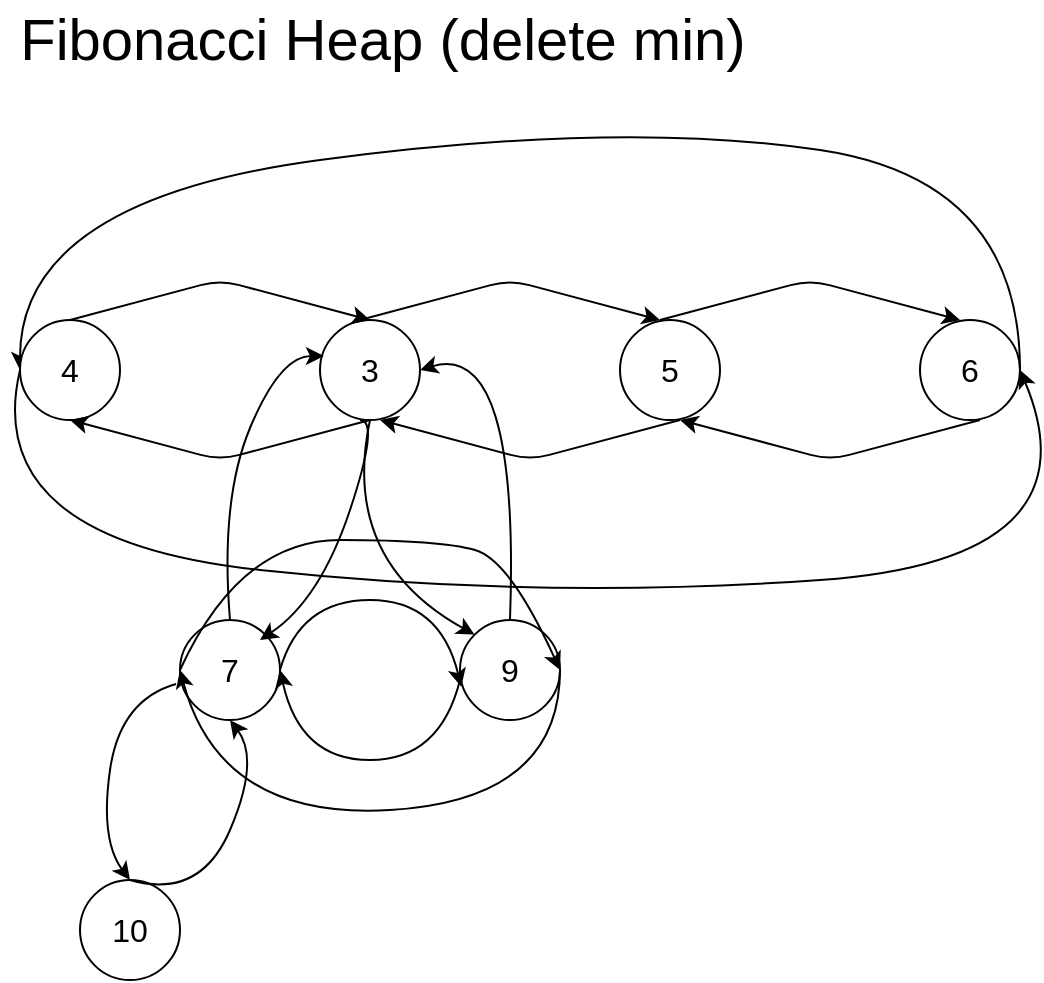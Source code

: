 <mxfile version="15.3.7"><diagram id="IUSecsTyao0zLv1FvFrw" name="Page-1"><mxGraphModel dx="2062" dy="1094" grid="1" gridSize="10" guides="1" tooltips="1" connect="1" arrows="1" fold="1" page="1" pageScale="1" pageWidth="600" pageHeight="600" math="0" shadow="0"><root><mxCell id="0"/><mxCell id="1" parent="0"/><mxCell id="vzmj6akfb7Hf1OjExcKF-35" value="Fibonacci Heap (delete min)&amp;nbsp;" style="text;html=1;align=center;verticalAlign=middle;resizable=0;points=[];autosize=1;strokeColor=none;fillColor=none;fontSize=29;" parent="1" vertex="1"><mxGeometry x="30" y="20" width="390" height="40" as="geometry"/></mxCell><mxCell id="Rw2WkLAJAlcWmnNBL5w1-1" value="&lt;font style=&quot;font-size: 16px&quot;&gt;6&lt;/font&gt;" style="ellipse;whiteSpace=wrap;html=1;aspect=fixed;" parent="1" vertex="1"><mxGeometry x="490" y="180" width="50" height="50" as="geometry"/></mxCell><mxCell id="vzmj6akfb7Hf1OjExcKF-17" value="" style="curved=1;endArrow=classic;html=1;exitX=1;exitY=0.5;exitDx=0;exitDy=0;entryX=0;entryY=0.5;entryDx=0;entryDy=0;" parent="1" source="Rw2WkLAJAlcWmnNBL5w1-1" target="vzmj6akfb7Hf1OjExcKF-1" edge="1"><mxGeometry width="50" height="50" relative="1" as="geometry"><mxPoint x="200" y="570" as="sourcePoint"/><mxPoint x="250" y="520" as="targetPoint"/><Array as="points"><mxPoint x="540" y="110"/><mxPoint x="340" y="80"/><mxPoint x="40" y="120"/></Array></mxGeometry></mxCell><mxCell id="vzmj6akfb7Hf1OjExcKF-1" value="&lt;font style=&quot;font-size: 16px&quot;&gt;4&lt;/font&gt;" style="ellipse;whiteSpace=wrap;html=1;aspect=fixed;" parent="1" vertex="1"><mxGeometry x="40" y="180" width="50" height="50" as="geometry"/></mxCell><mxCell id="vzmj6akfb7Hf1OjExcKF-6" value="&lt;font style=&quot;font-size: 16px&quot;&gt;3&lt;/font&gt;" style="ellipse;whiteSpace=wrap;html=1;aspect=fixed;" parent="1" vertex="1"><mxGeometry x="190" y="180" width="50" height="50" as="geometry"/></mxCell><mxCell id="vzmj6akfb7Hf1OjExcKF-7" value="&lt;font style=&quot;font-size: 16px&quot;&gt;5&lt;/font&gt;" style="ellipse;whiteSpace=wrap;html=1;aspect=fixed;" parent="1" vertex="1"><mxGeometry x="340" y="180" width="50" height="50" as="geometry"/></mxCell><mxCell id="vzmj6akfb7Hf1OjExcKF-9" value="" style="endArrow=classic;html=1;exitX=0.5;exitY=0;exitDx=0;exitDy=0;entryX=0.5;entryY=0;entryDx=0;entryDy=0;" parent="1" source="vzmj6akfb7Hf1OjExcKF-1" target="vzmj6akfb7Hf1OjExcKF-6" edge="1"><mxGeometry x="20" y="80" width="50" height="50" as="geometry"><mxPoint x="200" y="570" as="sourcePoint"/><mxPoint x="250" y="520" as="targetPoint"/><Array as="points"><mxPoint x="140" y="160"/></Array></mxGeometry></mxCell><mxCell id="vzmj6akfb7Hf1OjExcKF-10" value="" style="endArrow=classic;html=1;exitX=0.5;exitY=0;exitDx=0;exitDy=0;entryX=0.5;entryY=0;entryDx=0;entryDy=0;" parent="1" edge="1"><mxGeometry x="20" y="80" width="50" height="50" as="geometry"><mxPoint x="210" y="180" as="sourcePoint"/><mxPoint x="360" y="180" as="targetPoint"/><Array as="points"><mxPoint x="285" y="160"/></Array></mxGeometry></mxCell><mxCell id="vzmj6akfb7Hf1OjExcKF-11" value="" style="endArrow=classic;html=1;exitX=0.5;exitY=0;exitDx=0;exitDy=0;entryX=0.5;entryY=0;entryDx=0;entryDy=0;" parent="1" edge="1"><mxGeometry x="20" y="80" width="50" height="50" as="geometry"><mxPoint x="360" y="180" as="sourcePoint"/><mxPoint x="510" y="180" as="targetPoint"/><Array as="points"><mxPoint x="435" y="160"/></Array></mxGeometry></mxCell><mxCell id="vzmj6akfb7Hf1OjExcKF-13" value="" style="endArrow=classic;html=1;exitX=0.5;exitY=1;exitDx=0;exitDy=0;entryX=0.5;entryY=1;entryDx=0;entryDy=0;" parent="1" source="vzmj6akfb7Hf1OjExcKF-6" target="vzmj6akfb7Hf1OjExcKF-1" edge="1"><mxGeometry x="20" y="80" width="50" height="50" as="geometry"><mxPoint x="200" y="570" as="sourcePoint"/><mxPoint x="250" y="520" as="targetPoint"/><Array as="points"><mxPoint x="140" y="250"/></Array></mxGeometry></mxCell><mxCell id="vzmj6akfb7Hf1OjExcKF-14" value="" style="endArrow=classic;html=1;exitX=0.5;exitY=1;exitDx=0;exitDy=0;entryX=0.5;entryY=1;entryDx=0;entryDy=0;" parent="1" edge="1"><mxGeometry x="20" y="80" width="50" height="50" as="geometry"><mxPoint x="370" y="230" as="sourcePoint"/><mxPoint x="220" y="230" as="targetPoint"/><Array as="points"><mxPoint x="295" y="250"/></Array></mxGeometry></mxCell><mxCell id="vzmj6akfb7Hf1OjExcKF-15" value="" style="endArrow=classic;html=1;exitX=0.5;exitY=1;exitDx=0;exitDy=0;entryX=0.5;entryY=1;entryDx=0;entryDy=0;" parent="1" edge="1"><mxGeometry x="20" y="80" width="50" height="50" as="geometry"><mxPoint x="520" y="230" as="sourcePoint"/><mxPoint x="370" y="230" as="targetPoint"/><Array as="points"><mxPoint x="445" y="250"/></Array></mxGeometry></mxCell><mxCell id="vzmj6akfb7Hf1OjExcKF-18" value="" style="curved=1;endArrow=classic;html=1;exitX=0;exitY=0.5;exitDx=0;exitDy=0;entryX=1;entryY=0.5;entryDx=0;entryDy=0;" parent="1" source="vzmj6akfb7Hf1OjExcKF-1" target="Rw2WkLAJAlcWmnNBL5w1-1" edge="1"><mxGeometry x="20" y="80" width="50" height="50" as="geometry"><mxPoint x="590" y="515" as="sourcePoint"/><mxPoint x="550" y="210" as="targetPoint"/><Array as="points"><mxPoint x="20" y="290"/><mxPoint x="300" y="320"/><mxPoint x="580" y="300"/></Array></mxGeometry></mxCell><mxCell id="vzmj6akfb7Hf1OjExcKF-20" value="&lt;font style=&quot;font-size: 16px&quot;&gt;7&lt;/font&gt;" style="ellipse;whiteSpace=wrap;html=1;aspect=fixed;" parent="1" vertex="1"><mxGeometry x="120" y="330" width="50" height="50" as="geometry"/></mxCell><mxCell id="vzmj6akfb7Hf1OjExcKF-21" value="&lt;font style=&quot;font-size: 16px&quot;&gt;9&lt;/font&gt;" style="ellipse;whiteSpace=wrap;html=1;aspect=fixed;" parent="1" vertex="1"><mxGeometry x="260" y="330" width="50" height="50" as="geometry"/></mxCell><mxCell id="vzmj6akfb7Hf1OjExcKF-23" value="" style="curved=1;endArrow=classic;html=1;exitX=1;exitY=0.5;exitDx=0;exitDy=0;entryX=0.013;entryY=0.667;entryDx=0;entryDy=0;entryPerimeter=0;" parent="1" source="vzmj6akfb7Hf1OjExcKF-20" target="vzmj6akfb7Hf1OjExcKF-21" edge="1"><mxGeometry x="20" y="80" width="50" height="50" as="geometry"><mxPoint x="200" y="570" as="sourcePoint"/><mxPoint x="250" y="520" as="targetPoint"/><Array as="points"><mxPoint x="180" y="320"/><mxPoint x="250" y="320"/></Array></mxGeometry></mxCell><mxCell id="vzmj6akfb7Hf1OjExcKF-24" value="" style="curved=1;endArrow=classic;html=1;entryX=1;entryY=0.5;entryDx=0;entryDy=0;" parent="1" target="vzmj6akfb7Hf1OjExcKF-20" edge="1"><mxGeometry x="20" y="80" width="50" height="50" as="geometry"><mxPoint x="260" y="360" as="sourcePoint"/><mxPoint x="250" y="520" as="targetPoint"/><Array as="points"><mxPoint x="250" y="400"/><mxPoint x="180" y="400"/></Array></mxGeometry></mxCell><mxCell id="vzmj6akfb7Hf1OjExcKF-25" value="&lt;font style=&quot;font-size: 16px&quot;&gt;10&lt;/font&gt;" style="ellipse;whiteSpace=wrap;html=1;aspect=fixed;" parent="1" vertex="1"><mxGeometry x="70" y="460" width="50" height="50" as="geometry"/></mxCell><mxCell id="vzmj6akfb7Hf1OjExcKF-26" value="" style="curved=1;endArrow=classic;html=1;exitX=-0.04;exitY=0.64;exitDx=0;exitDy=0;exitPerimeter=0;entryX=0.5;entryY=0;entryDx=0;entryDy=0;" parent="1" source="vzmj6akfb7Hf1OjExcKF-20" target="vzmj6akfb7Hf1OjExcKF-25" edge="1"><mxGeometry x="20" y="80" width="50" height="50" as="geometry"><mxPoint x="200" y="570" as="sourcePoint"/><mxPoint x="250" y="520" as="targetPoint"/><Array as="points"><mxPoint x="90" y="370"/><mxPoint x="80" y="440"/></Array></mxGeometry></mxCell><mxCell id="vzmj6akfb7Hf1OjExcKF-27" value="" style="curved=1;endArrow=classic;html=1;exitX=0.5;exitY=0;exitDx=0;exitDy=0;entryX=0.5;entryY=1;entryDx=0;entryDy=0;" parent="1" source="vzmj6akfb7Hf1OjExcKF-25" target="vzmj6akfb7Hf1OjExcKF-20" edge="1"><mxGeometry x="20" y="80" width="50" height="50" as="geometry"><mxPoint x="200" y="570" as="sourcePoint"/><mxPoint x="250" y="520" as="targetPoint"/><Array as="points"><mxPoint x="130" y="470"/><mxPoint x="160" y="400"/></Array></mxGeometry></mxCell><mxCell id="vzmj6akfb7Hf1OjExcKF-28" value="" style="curved=1;endArrow=classic;html=1;exitX=0;exitY=0.5;exitDx=0;exitDy=0;entryX=1;entryY=0.5;entryDx=0;entryDy=0;" parent="1" source="vzmj6akfb7Hf1OjExcKF-20" target="vzmj6akfb7Hf1OjExcKF-21" edge="1"><mxGeometry x="20" y="80" width="50" height="50" as="geometry"><mxPoint x="200" y="570" as="sourcePoint"/><mxPoint x="250" y="520" as="targetPoint"/><Array as="points"><mxPoint x="150" y="290"/><mxPoint x="250" y="290"/><mxPoint x="285" y="300"/></Array></mxGeometry></mxCell><mxCell id="vzmj6akfb7Hf1OjExcKF-29" value="" style="curved=1;endArrow=classic;html=1;exitX=1;exitY=0.5;exitDx=0;exitDy=0;" parent="1" source="vzmj6akfb7Hf1OjExcKF-21" edge="1"><mxGeometry x="20" y="80" width="50" height="50" as="geometry"><mxPoint x="200" y="570" as="sourcePoint"/><mxPoint x="120" y="355" as="targetPoint"/><Array as="points"><mxPoint x="310" y="420"/><mxPoint x="140" y="430"/></Array></mxGeometry></mxCell><mxCell id="vzmj6akfb7Hf1OjExcKF-30" value="" style="curved=1;endArrow=classic;html=1;exitX=0.5;exitY=0;exitDx=0;exitDy=0;entryX=0.04;entryY=0.36;entryDx=0;entryDy=0;entryPerimeter=0;" parent="1" source="vzmj6akfb7Hf1OjExcKF-20" target="vzmj6akfb7Hf1OjExcKF-6" edge="1"><mxGeometry x="20" y="80" width="50" height="50" as="geometry"><mxPoint x="200" y="570" as="sourcePoint"/><mxPoint x="250" y="520" as="targetPoint"/><Array as="points"><mxPoint x="140" y="270"/><mxPoint x="170" y="198"/></Array></mxGeometry></mxCell><mxCell id="vzmj6akfb7Hf1OjExcKF-31" value="" style="curved=1;endArrow=classic;html=1;" parent="1" edge="1"><mxGeometry x="20" y="80" width="50" height="50" as="geometry"><mxPoint x="210" y="230" as="sourcePoint"/><mxPoint x="160" y="340" as="targetPoint"/><Array as="points"><mxPoint x="220" y="230"/><mxPoint x="190" y="320"/></Array></mxGeometry></mxCell><mxCell id="vzmj6akfb7Hf1OjExcKF-32" value="" style="curved=1;endArrow=classic;html=1;exitX=0.5;exitY=0;exitDx=0;exitDy=0;entryX=1;entryY=0.5;entryDx=0;entryDy=0;" parent="1" source="vzmj6akfb7Hf1OjExcKF-21" target="vzmj6akfb7Hf1OjExcKF-6" edge="1"><mxGeometry x="20" y="80" width="50" height="50" as="geometry"><mxPoint x="200" y="570" as="sourcePoint"/><mxPoint x="250" y="520" as="targetPoint"/><Array as="points"><mxPoint x="290" y="190"/></Array></mxGeometry></mxCell><mxCell id="vzmj6akfb7Hf1OjExcKF-33" value="" style="curved=1;endArrow=classic;html=1;exitX=0.5;exitY=1;exitDx=0;exitDy=0;entryX=0;entryY=0;entryDx=0;entryDy=0;" parent="1" source="vzmj6akfb7Hf1OjExcKF-6" target="vzmj6akfb7Hf1OjExcKF-21" edge="1"><mxGeometry x="20" y="80" width="50" height="50" as="geometry"><mxPoint x="200" y="570" as="sourcePoint"/><mxPoint x="250" y="520" as="targetPoint"/><Array as="points"><mxPoint x="200" y="300"/></Array></mxGeometry></mxCell></root></mxGraphModel></diagram></mxfile>